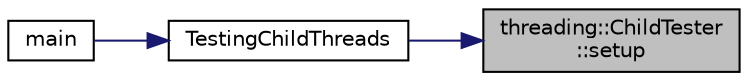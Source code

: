 digraph "threading::ChildTester::setup"
{
 // LATEX_PDF_SIZE
  edge [fontname="Helvetica",fontsize="10",labelfontname="Helvetica",labelfontsize="10"];
  node [fontname="Helvetica",fontsize="10",shape=record];
  rankdir="RL";
  Node1 [label="threading::ChildTester\l::setup",height=0.2,width=0.4,color="black", fillcolor="grey75", style="filled", fontcolor="black",tooltip=" "];
  Node1 -> Node2 [dir="back",color="midnightblue",fontsize="10",style="solid",fontname="Helvetica"];
  Node2 [label="TestingChildThreads",height=0.2,width=0.4,color="black", fillcolor="white", style="filled",URL="$_c_s_e687___test_harness_8cpp.html#a91539862d89171fdca0918d2153c0fe4",tooltip="This is the best method, I mean function in the world."];
  Node2 -> Node3 [dir="back",color="midnightblue",fontsize="10",style="solid",fontname="Helvetica"];
  Node3 [label="main",height=0.2,width=0.4,color="black", fillcolor="white", style="filled",URL="$_c_s_e687___test_harness_8cpp.html#ae66f6b31b5ad750f1fe042a706a4e3d4",tooltip=" "];
}
